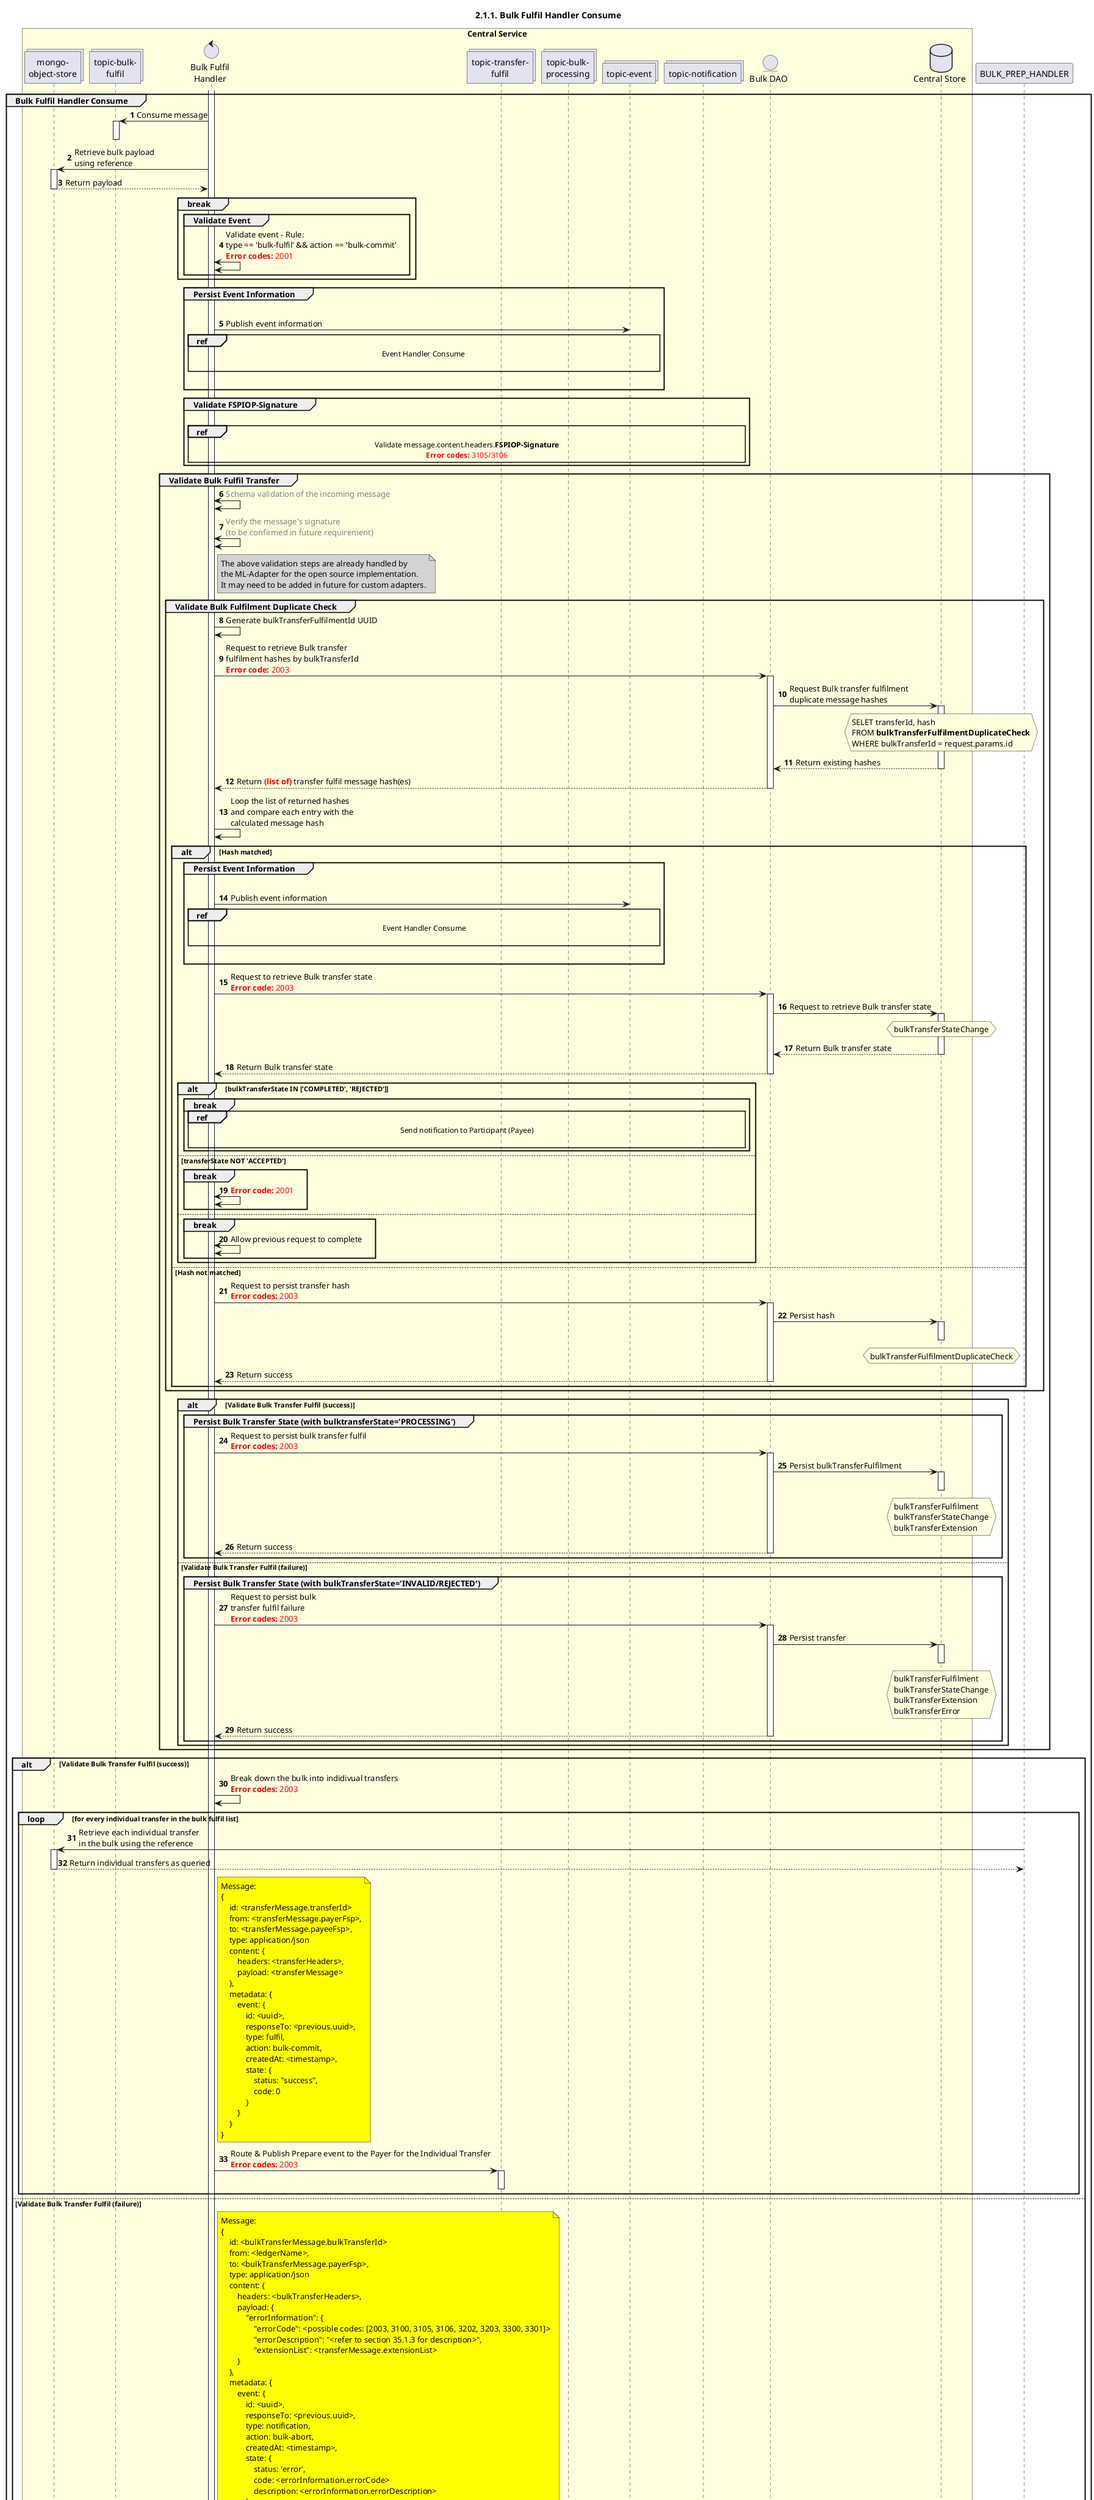 /'*****
 License
 --------------
 Copyright © 2017 Bill & Melinda Gates Foundation
 The Mojaloop files are made available by the Bill & Melinda Gates Foundation under the Apache License, Version 2.0 (the "License") and you may not use these files except in compliance with the License. You may obtain a copy of the License at
 http://www.apache.org/licenses/LICENSE-2.0
 Unless required by applicable law or agreed to in writing, the Mojaloop files are distributed on an "AS IS" BASIS, WITHOUT WARRANTIES OR CONDITIONS OF ANY KIND, either express or implied. See the License for the specific language governing permissions and limitations under the License.
 Contributors
 --------------
 This is the official list of the Mojaloop project contributors for this file.
 Names of the original copyright holders (individuals or organizations)
 should be listed with a '*' in the first column. People who have
 contributed from an organization can be listed under the organization
 that actually holds the copyright for their contributions (see the
 Gates Foundation organization for an example). Those individuals should have
 their names indented and be marked with a '-'. Email address can be added
 optionally within square brackets <email>.
 * Gates Foundation
 - Name Surname <name.surname@gatesfoundation.com>

 * Georgi Georgiev <georgi.georgiev@modusbox.com>
 --------------
 ******'/

@startuml
' declare title
title 2.1.1. Bulk Fulfil Handler Consume

autonumber

' Actor Keys:
'   boundary - APIs/Interfaces, etc
'   collections - Kafka Topics
'   control - Kafka Consumers
'   entity - Database Access Objects
'   database - Database Persistance Store

' declare actors
collections "mongo-\nobject-store" as OBJECT_STORE
collections "topic-bulk-\nfulfil" as TOPIC_BULK_FULFIL
collections "topic-bulk-\nprocessing" as TOPIC_BULK_PROCESSING
control "Bulk Fulfil\nHandler" as BULK_FULF_HANDLER
collections "topic-transfer-\nfulfil" as TOPIC_TRANSFER_FULFIL
collections "topic-event" as TOPIC_EVENTS
collections "topic-notification" as TOPIC_NOTIFICATION
entity "Bulk DAO" as BULK_DAO
database "Central Store" as DB

box "Central Service" #LightYellow
    participant OBJECT_STORE
    participant TOPIC_BULK_FULFIL
    participant BULK_FULF_HANDLER
    participant TOPIC_TRANSFER_FULFIL
    participant TOPIC_BULK_PROCESSING
    participant TOPIC_EVENTS
    participant TOPIC_NOTIFICATION
    participant BULK_DAO
    participant DB
end box

' start flow
activate BULK_FULF_HANDLER
group Bulk Fulfil Handler Consume
    TOPIC_BULK_FULFIL <- BULK_FULF_HANDLER: Consume message
    activate TOPIC_BULK_FULFIL
    deactivate TOPIC_BULK_FULFIL

    BULK_FULF_HANDLER -> OBJECT_STORE: Retrieve bulk payload\nusing reference
    activate OBJECT_STORE
    OBJECT_STORE --> BULK_FULF_HANDLER: Return payload
    deactivate OBJECT_STORE

    break
        group Validate Event
            BULK_FULF_HANDLER <-> BULK_FULF_HANDLER: Validate event - Rule:\ntype == 'bulk-fulfil' && action == 'bulk-commit'\n<color #FF0000><b>Error codes:</b> 2001</color>
        end
    end

    group Persist Event Information
        |||
        BULK_FULF_HANDLER -> TOPIC_EVENTS: Publish event information
        ref over BULK_FULF_HANDLER, TOPIC_EVENTS:  Event Handler Consume \n
        |||
    end

    group Validate FSPIOP-Signature
        |||
        ref over BULK_FULF_HANDLER, TOPIC_NOTIFICATION: Validate message.content.headers.**FSPIOP-Signature**\n<color #FF0000><b>Error codes:</b> 3105/3106</color>
    end

    group Validate Bulk Fulfil Transfer
        BULK_FULF_HANDLER <-> BULK_FULF_HANDLER: <color #gray>Schema validation of the incoming message</color>
        BULK_FULF_HANDLER <-> BULK_FULF_HANDLER: <color #gray>Verify the message's signature</color>\n<color #gray>(to be confirmed in future requirement)</color>
        note right of BULK_FULF_HANDLER #lightgrey
            The above validation steps are already handled by
            the ML-Adapter for the open source implementation.
            It may need to be added in future for custom adapters.
        end note
        group Validate Bulk Fulfilment Duplicate Check
            BULK_FULF_HANDLER -> BULK_FULF_HANDLER: Generate bulkTransferFulfilmentId UUID
            BULK_FULF_HANDLER -> BULK_DAO: Request to retrieve Bulk transfer\nfulfilment hashes by bulkTransferId\n<color #FF0000><b>Error code:</b> 2003</color>
            activate BULK_DAO
            BULK_DAO -> DB: Request Bulk transfer fulfilment\nduplicate message hashes
            hnote over DB #lightyellow
                SELET transferId, hash
                FROM **bulkTransferFulfilmentDuplicateCheck**
                WHERE bulkTransferId = request.params.id
            end note
            activate DB
            BULK_DAO <-- DB: Return existing hashes
            deactivate DB
            BULK_DAO --> BULK_FULF_HANDLER: Return <color #red>**(list of)**</color> transfer fulfil message hash(es)
            deactivate BULK_DAO
            BULK_FULF_HANDLER -> BULK_FULF_HANDLER: Loop the list of returned hashes\nand compare each entry with the\ncalculated message hash

            alt Hash matched
                group Persist Event Information
                    |||
                    BULK_FULF_HANDLER -> TOPIC_EVENTS: Publish event information
                    ref over BULK_FULF_HANDLER, TOPIC_EVENTS:  Event Handler Consume\n
                    |||
                end
                BULK_FULF_HANDLER -> BULK_DAO: Request to retrieve Bulk transfer state\n<color #FF0000><b>Error code:</b> 2003</color>
                activate BULK_DAO
                BULK_DAO -> DB: Request to retrieve Bulk transfer state
                hnote over DB #lightyellow
                    bulkTransferStateChange
                end note
                activate DB
                BULK_DAO <-- DB: Return Bulk transfer state
                deactivate DB
                BULK_DAO --> BULK_FULF_HANDLER: Return Bulk transfer state
                deactivate BULK_DAO
                alt bulkTransferState IN ['COMPLETED', 'REJECTED']
                    break
                        ref over BULK_FULF_HANDLER, TOPIC_NOTIFICATION: Send notification to Participant (Payee)\n
                    end
                else transferState NOT 'ACCEPTED'
                    break
                        BULK_FULF_HANDLER <-> BULK_FULF_HANDLER: <color #FF0000><b>Error code:</b> 2001</color>
                    end
                else
                    break
                        BULK_FULF_HANDLER <-> BULK_FULF_HANDLER: Allow previous request to complete
                    end
                end
            else Hash not matched
                BULK_FULF_HANDLER -> BULK_DAO: Request to persist transfer hash\n<color #FF0000><b>Error codes:</b> 2003</color>
                activate BULK_DAO
                BULK_DAO -> DB: Persist hash
                hnote over DB #lightyellow
                    bulkTransferFulfilmentDuplicateCheck
                end note
                activate DB
                deactivate DB
                BULK_DAO --> BULK_FULF_HANDLER: Return success
                deactivate BULK_DAO
            end
            
        end
        
        alt Validate Bulk Transfer Fulfil (success)
            group Persist Bulk Transfer State (with bulktransferState='PROCESSING')
                BULK_FULF_HANDLER -> BULK_DAO: Request to persist bulk transfer fulfil\n<color #FF0000><b>Error codes:</b> 2003</color>
                activate BULK_DAO
                BULK_DAO -> DB: Persist bulkTransferFulfilment
                hnote over DB #lightyellow
                    bulkTransferFulfilment
                    bulkTransferStateChange
                    bulkTransferExtension
                end note
                activate DB
                deactivate DB
                BULK_DAO --> BULK_FULF_HANDLER: Return success
                deactivate BULK_DAO
            end
        else Validate Bulk Transfer Fulfil (failure)
            group Persist Bulk Transfer State (with bulkTransferState='INVALID/REJECTED')
                BULK_FULF_HANDLER -> BULK_DAO: Request to persist bulk\ntransfer fulfil failure\n<color #FF0000><b>Error codes:</b> 2003</color>
                activate BULK_DAO
                BULK_DAO -> DB: Persist transfer
                hnote over DB #lightyellow
                    bulkTransferFulfilment
                    bulkTransferStateChange
                    bulkTransferExtension
                    bulkTransferError
                end note
                activate DB
                deactivate DB
                BULK_DAO --> BULK_FULF_HANDLER: Return success
                deactivate BULK_DAO
            end
        end

    end
    alt Validate Bulk Transfer Fulfil (success)
        BULK_FULF_HANDLER -> BULK_FULF_HANDLER: Break down the bulk into indidivual transfers\n<color #FF0000><b>Error codes:</b> 2003</color>
        loop for every individual transfer in the bulk fulfil list
            BULK_PREP_HANDLER -> OBJECT_STORE: Retrieve each individual transfer\nin the bulk using the reference
            activate OBJECT_STORE
            OBJECT_STORE --> BULK_PREP_HANDLER: Return individual transfers as queried
            deactivate OBJECT_STORE
            /' group Update Bulk Transfer Association (with bulkProcessingState='PROCESSING')
                BULK_FULF_HANDLER -> BULK_DAO: Request to persist bulk transfer association\n<color #FF0000><b>Error codes:</b> 2003</color>
                activate BULK_DAO
                BULK_DAO -> DB: Update bulkTransferAssociation
                hnote over DB #lightyellow
                    bulkTransferAssociation
                end note
                activate DB
                deactivate DB
                BULK_DAO --> BULK_FULF_HANDLER: Return success
                deactivate BULK_DAO
            end '/

            note right of BULK_FULF_HANDLER #yellow
                Message:
                {
                    id: <transferMessage.transferId>
                    from: <transferMessage.payerFsp>,
                    to: <transferMessage.payeeFsp>,
                    type: application/json
                    content: {
                        headers: <transferHeaders>,
                        payload: <transferMessage>
                    },
                    metadata: {
                        event: {
                            id: <uuid>,
                            responseTo: <previous.uuid>,
                            type: fulfil,
                            action: bulk-commit,
                            createdAt: <timestamp>,
                            state: {
                                status: "success",
                                code: 0
                            }
                        }
                    }
                }
            end note
            BULK_FULF_HANDLER -> TOPIC_TRANSFER_FULFIL: Route & Publish Prepare event to the Payer for the Individual Transfer\n<color #FF0000><b>Error codes:</b> 2003</color>
            activate TOPIC_TRANSFER_FULFIL
            deactivate TOPIC_TRANSFER_FULFIL
        end
    else Validate Bulk Transfer Fulfil (failure)
        note right of BULK_FULF_HANDLER #yellow
            Message:
            {
                id: <bulkTransferMessage.bulkTransferId>
                from: <ledgerName>,
                to: <bulkTransferMessage.payerFsp>,
                type: application/json
                content: {
                    headers: <bulkTransferHeaders>,
                    payload: {
                        "errorInformation": {
                            "errorCode": <possible codes: [2003, 3100, 3105, 3106, 3202, 3203, 3300, 3301]>
                            "errorDescription": "<refer to section 35.1.3 for description>",
                            "extensionList": <transferMessage.extensionList>
                    }
                },
                metadata: {
                    event: {
                        id: <uuid>,
                        responseTo: <previous.uuid>,
                        type: notification,
                        action: bulk-abort,
                        createdAt: <timestamp>,
                        state: {
                            status: 'error',
                            code: <errorInformation.errorCode>
                            description: <errorInformation.errorDescription>
                        }
                    }
                }
            }
        end note
        BULK_FULF_HANDLER -> TOPIC_NOTIFICATION: Publish Notification (failure) event for Payer\n<color #FF0000><b>Error codes:</b> 2003</color>
        activate TOPIC_NOTIFICATION
        deactivate TOPIC_NOTIFICATION
    end
end
deactivate BULK_FULF_HANDLER
@enduml

